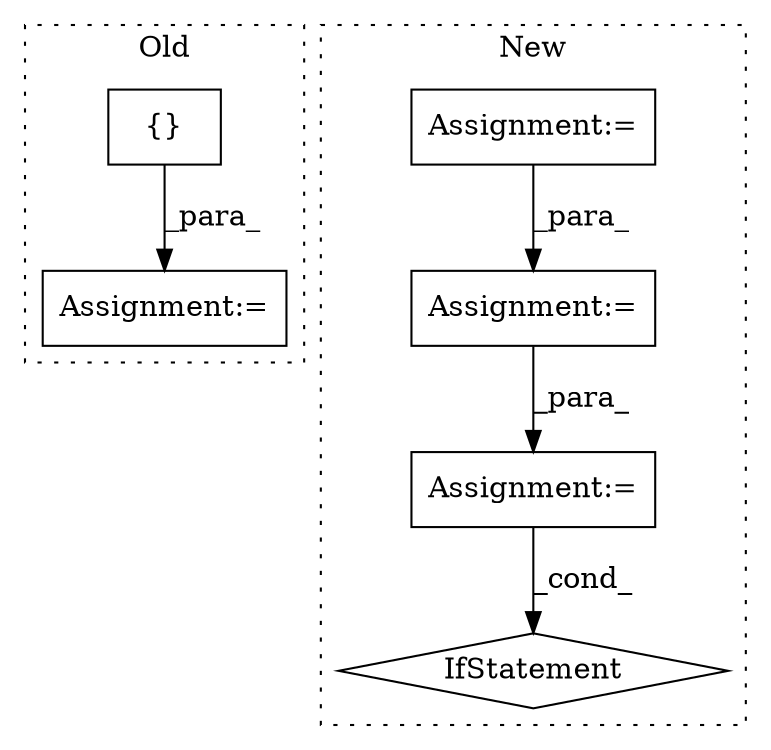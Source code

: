digraph G {
subgraph cluster0 {
1 [label="{}" a="4" s="935,937" l="1,1" shape="box"];
3 [label="Assignment:=" a="7" s="925" l="1" shape="box"];
label = "Old";
style="dotted";
}
subgraph cluster1 {
2 [label="IfStatement" a="25" s="1087,1128" l="12,2" shape="diamond"];
4 [label="Assignment:=" a="7" s="844" l="14" shape="box"];
5 [label="Assignment:=" a="7" s="926" l="52" shape="box"];
6 [label="Assignment:=" a="7" s="789" l="1" shape="box"];
label = "New";
style="dotted";
}
1 -> 3 [label="_para_"];
4 -> 2 [label="_cond_"];
5 -> 4 [label="_para_"];
6 -> 5 [label="_para_"];
}